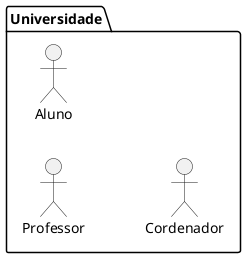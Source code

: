@startuml

    left to right direction

package Universidade {
    actor Professor as p
    actor Aluno as a
    actor Cordenador as c
}

@enduml
